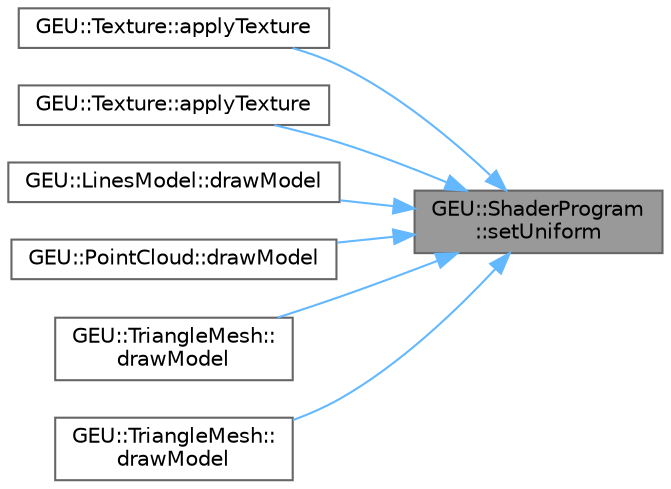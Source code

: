 digraph "GEU::ShaderProgram::setUniform"
{
 // LATEX_PDF_SIZE
  bgcolor="transparent";
  edge [fontname=Helvetica,fontsize=10,labelfontname=Helvetica,labelfontsize=10];
  node [fontname=Helvetica,fontsize=10,shape=box,height=0.2,width=0.4];
  rankdir="RL";
  Node1 [id="Node000001",label="GEU::ShaderProgram\l::setUniform",height=0.2,width=0.4,color="gray40", fillcolor="grey60", style="filled", fontcolor="black",tooltip=" "];
  Node1 -> Node2 [id="edge1_Node000001_Node000002",dir="back",color="steelblue1",style="solid",tooltip=" "];
  Node2 [id="Node000002",label="GEU::Texture::applyTexture",height=0.2,width=0.4,color="grey40", fillcolor="white", style="filled",URL="$dc/d06/class_g_e_u_1_1_texture.html#ace74c673561e1309f22328c4b5e40f35",tooltip=" "];
  Node1 -> Node3 [id="edge2_Node000001_Node000003",dir="back",color="steelblue1",style="solid",tooltip=" "];
  Node3 [id="Node000003",label="GEU::Texture::applyTexture",height=0.2,width=0.4,color="grey40", fillcolor="white", style="filled",URL="$dc/d06/class_g_e_u_1_1_texture.html#a667ade07e40b500c357e808d34c52d8e",tooltip=" "];
  Node1 -> Node4 [id="edge3_Node000001_Node000004",dir="back",color="steelblue1",style="solid",tooltip=" "];
  Node4 [id="Node000004",label="GEU::LinesModel::drawModel",height=0.2,width=0.4,color="grey40", fillcolor="white", style="filled",URL="$d2/d00/class_g_e_u_1_1_lines_model.html#a1a9ecf6e24d267300766dc8a88fa74b0",tooltip=" "];
  Node1 -> Node5 [id="edge4_Node000001_Node000005",dir="back",color="steelblue1",style="solid",tooltip=" "];
  Node5 [id="Node000005",label="GEU::PointCloud::drawModel",height=0.2,width=0.4,color="grey40", fillcolor="white", style="filled",URL="$d4/d07/class_g_e_u_1_1_point_cloud.html#a1684ef907dd9c1eacc4c3d28637a8527",tooltip=" "];
  Node1 -> Node6 [id="edge5_Node000001_Node000006",dir="back",color="steelblue1",style="solid",tooltip=" "];
  Node6 [id="Node000006",label="GEU::TriangleMesh::\ldrawModel",height=0.2,width=0.4,color="grey40", fillcolor="white", style="filled",URL="$d9/d02/class_g_e_u_1_1_triangle_mesh.html#a5406c5a13dd42a4be5cce76be5901501",tooltip=" "];
  Node1 -> Node7 [id="edge6_Node000001_Node000007",dir="back",color="steelblue1",style="solid",tooltip=" "];
  Node7 [id="Node000007",label="GEU::TriangleMesh::\ldrawModel",height=0.2,width=0.4,color="grey40", fillcolor="white", style="filled",URL="$d9/d02/class_g_e_u_1_1_triangle_mesh.html#a6b7412ae2e18dc527a051de08de02fda",tooltip=" "];
}

